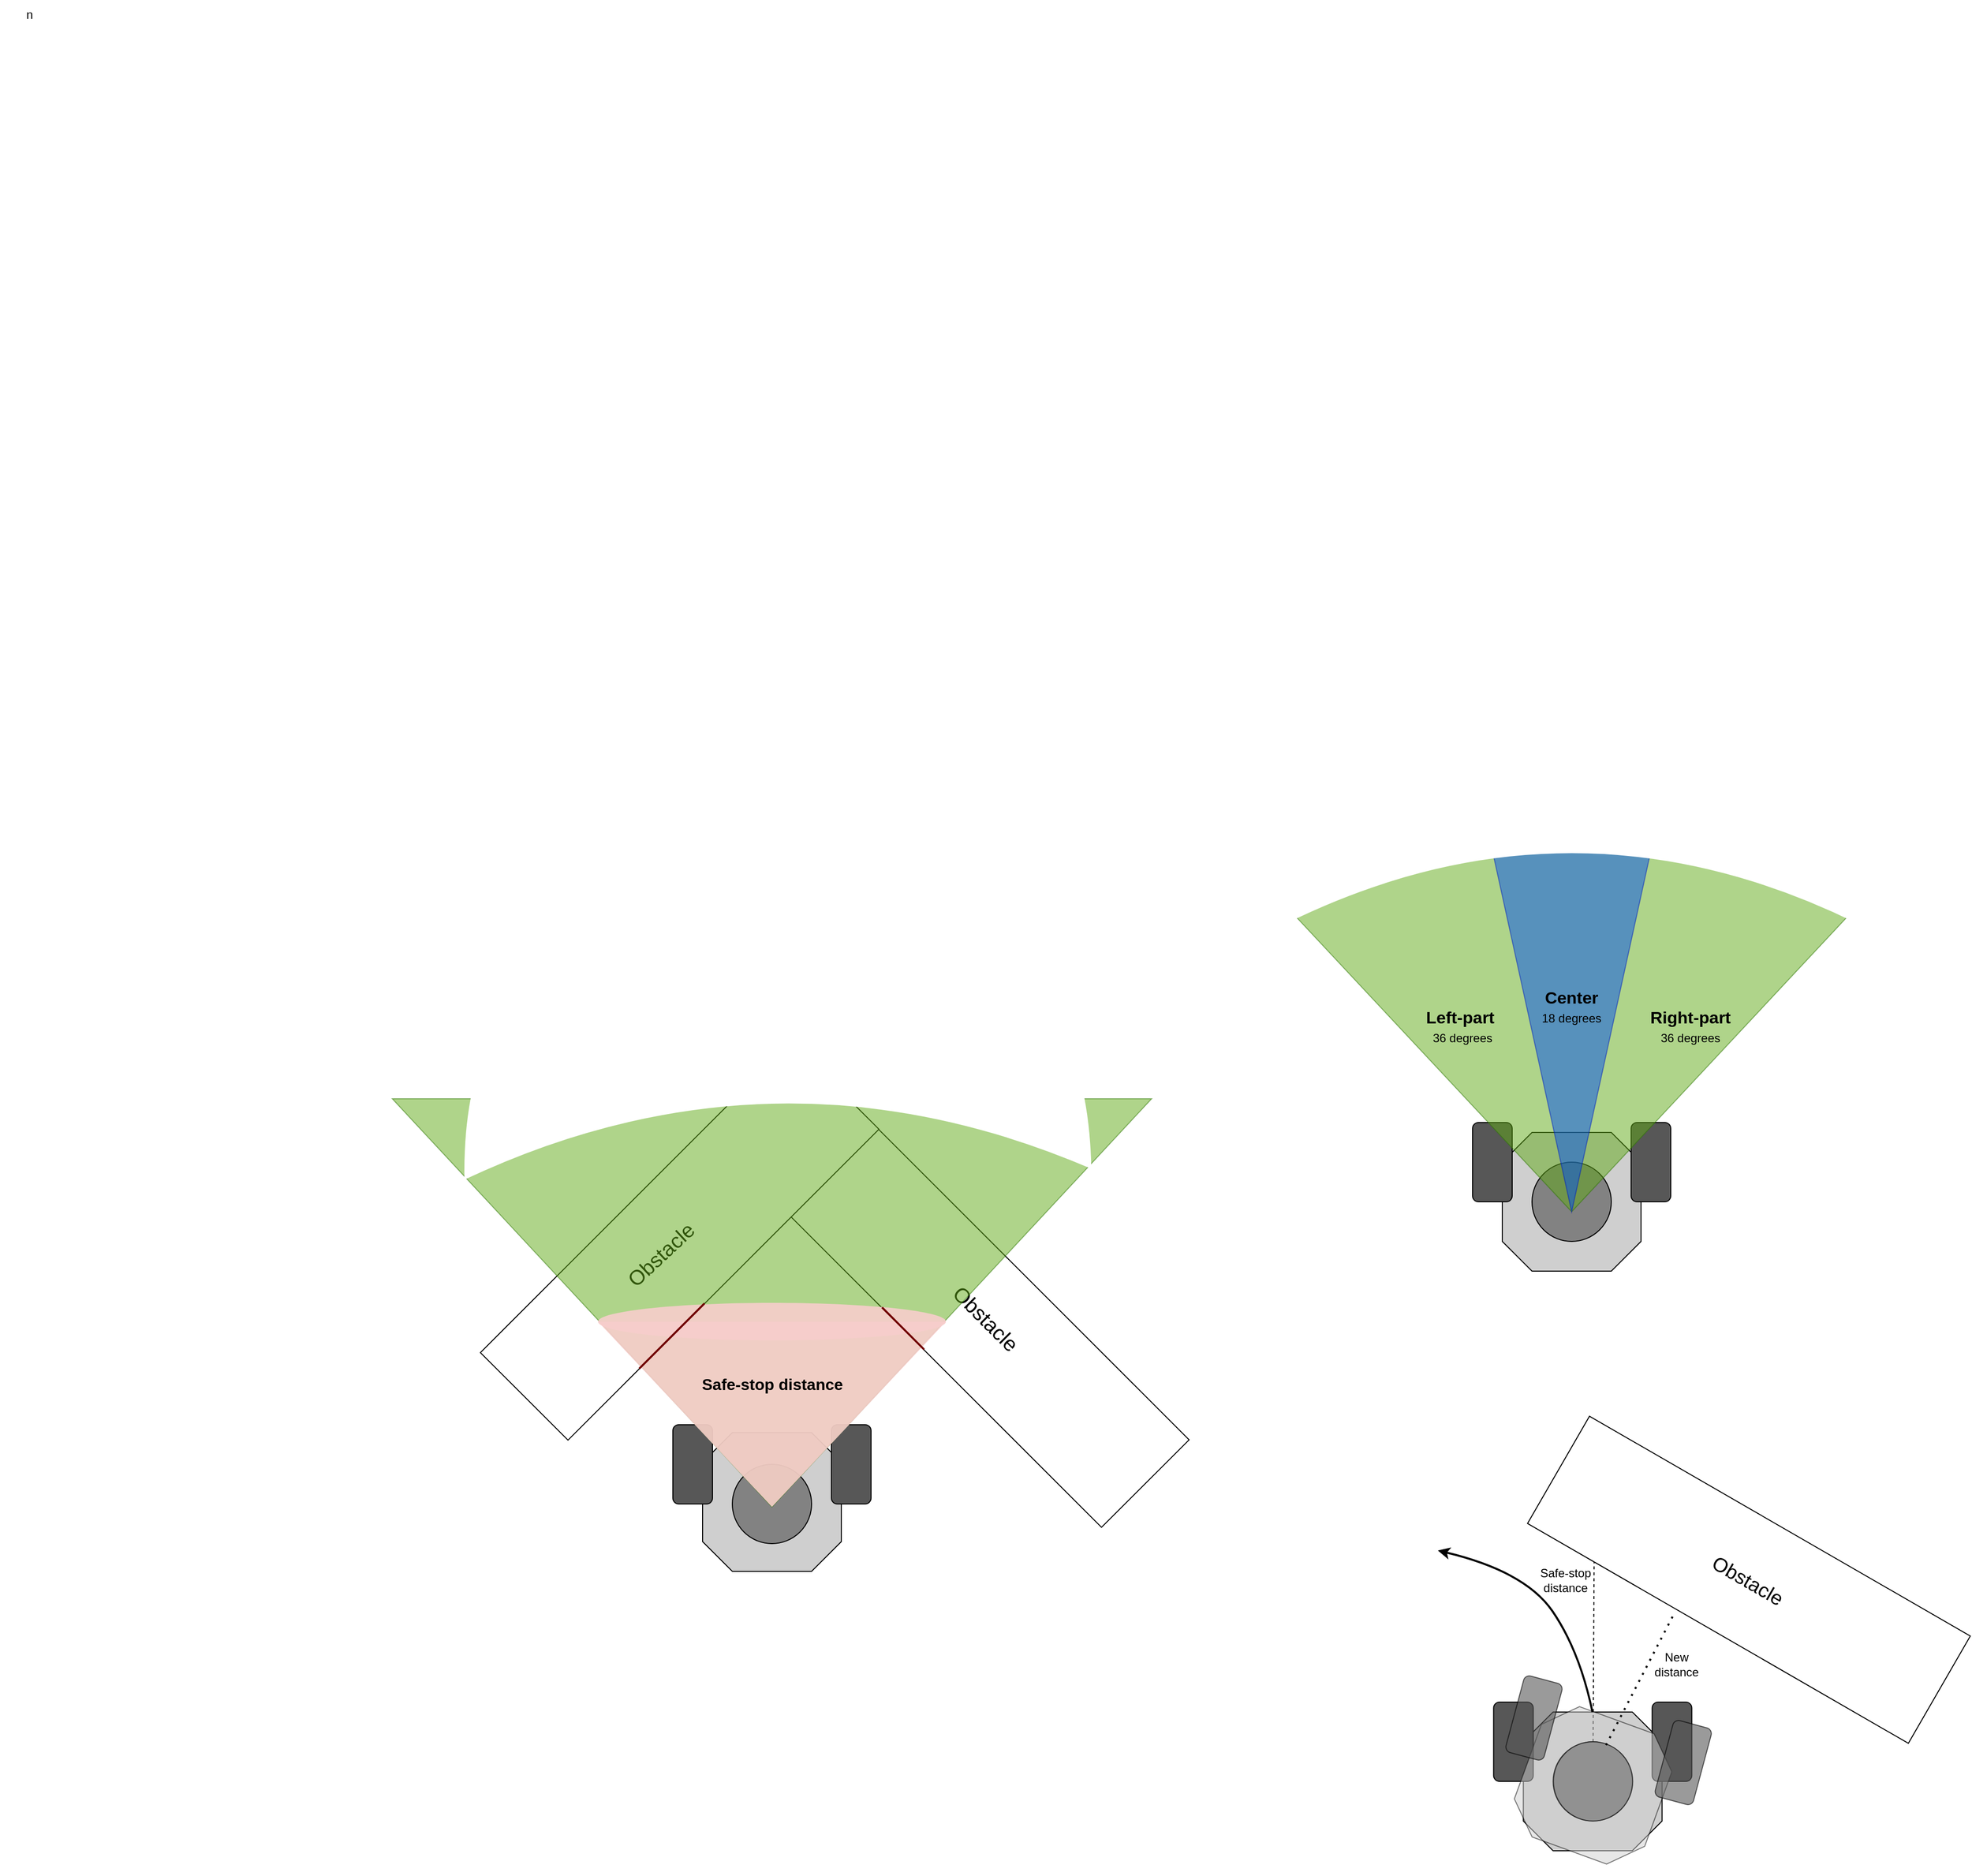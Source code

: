 <mxfile version="24.4.8" type="github">
  <diagram name="Side-1" id="J0cBlXirwlry2B98NUKX">
    <mxGraphModel dx="2607" dy="1811" grid="0" gridSize="10" guides="1" tooltips="1" connect="1" arrows="1" fold="1" page="1" pageScale="1" pageWidth="827" pageHeight="1169" math="0" shadow="0">
      <root>
        <mxCell id="0" />
        <mxCell id="1" parent="0" />
        <mxCell id="xDzW5aQ5iaUPKfNIUFmu-38" value="" style="whiteSpace=wrap;html=1;shape=mxgraph.basic.octagon2;align=center;verticalAlign=middle;dx=15;fillColor=#CFCFCF;" parent="1" vertex="1">
          <mxGeometry x="-487" y="593" width="140" height="140" as="geometry" />
        </mxCell>
        <mxCell id="xDzW5aQ5iaUPKfNIUFmu-39" value="" style="rounded=1;whiteSpace=wrap;html=1;rotation=90;fillColor=#575757;" parent="1" vertex="1">
          <mxGeometry x="-537" y="605" width="80" height="40" as="geometry" />
        </mxCell>
        <mxCell id="xDzW5aQ5iaUPKfNIUFmu-40" value="" style="rounded=1;whiteSpace=wrap;html=1;rotation=90;fillColor=#575757;" parent="1" vertex="1">
          <mxGeometry x="-377" y="605" width="80" height="40" as="geometry" />
        </mxCell>
        <mxCell id="xDzW5aQ5iaUPKfNIUFmu-41" value="" style="ellipse;whiteSpace=wrap;html=1;aspect=fixed;fillColor=#828282;" parent="1" vertex="1">
          <mxGeometry x="-457" y="625" width="80" height="80" as="geometry" />
        </mxCell>
        <mxCell id="xDzW5aQ5iaUPKfNIUFmu-1" value="" style="whiteSpace=wrap;html=1;shape=mxgraph.basic.octagon2;align=center;verticalAlign=middle;dx=15;fillColor=#CFCFCF;" parent="1" vertex="1">
          <mxGeometry x="320" y="290" width="140" height="140" as="geometry" />
        </mxCell>
        <mxCell id="xDzW5aQ5iaUPKfNIUFmu-3" value="" style="rounded=1;whiteSpace=wrap;html=1;rotation=90;fillColor=#575757;" parent="1" vertex="1">
          <mxGeometry x="270" y="300" width="80" height="40" as="geometry" />
        </mxCell>
        <mxCell id="xDzW5aQ5iaUPKfNIUFmu-4" value="" style="rounded=1;whiteSpace=wrap;html=1;rotation=90;fillColor=#575757;" parent="1" vertex="1">
          <mxGeometry x="430" y="300" width="80" height="40" as="geometry" />
        </mxCell>
        <mxCell id="xDzW5aQ5iaUPKfNIUFmu-5" value="" style="ellipse;whiteSpace=wrap;html=1;aspect=fixed;fillColor=#828282;" parent="1" vertex="1">
          <mxGeometry x="350" y="320" width="80" height="80" as="geometry" />
        </mxCell>
        <mxCell id="xDzW5aQ5iaUPKfNIUFmu-8" value="" style="verticalLabelPosition=bottom;verticalAlign=top;html=1;shape=mxgraph.basic.acute_triangle;dx=0.5;rotation=-180;fillColor=#60a917;fontColor=#ffffff;strokeColor=#2D7600;opacity=50;" parent="1" vertex="1">
          <mxGeometry x="6.87" y="-40" width="766.25" height="410" as="geometry" />
        </mxCell>
        <mxCell id="xDzW5aQ5iaUPKfNIUFmu-9" value="" style="verticalLabelPosition=bottom;verticalAlign=top;html=1;shape=mxgraph.basic.acute_triangle;dx=0.5;rotation=-180;fillColor=#0050ef;fontColor=#ffffff;strokeColor=#001DBC;opacity=50;" parent="1" vertex="1">
          <mxGeometry x="300" y="-40" width="180" height="410" as="geometry" />
        </mxCell>
        <mxCell id="xDzW5aQ5iaUPKfNIUFmu-10" value="&lt;b&gt;&lt;font style=&quot;font-size: 17px;&quot;&gt;Left-part&amp;nbsp;&lt;/font&gt;&lt;/b&gt;" style="text;html=1;align=center;verticalAlign=middle;whiteSpace=wrap;rounded=0;" parent="1" vertex="1">
          <mxGeometry x="230" y="160" width="100" height="30" as="geometry" />
        </mxCell>
        <mxCell id="xDzW5aQ5iaUPKfNIUFmu-11" value="&lt;b&gt;&lt;font style=&quot;font-size: 17px;&quot;&gt;Right-part&lt;/font&gt;&lt;/b&gt;" style="text;html=1;align=center;verticalAlign=middle;whiteSpace=wrap;rounded=0;" parent="1" vertex="1">
          <mxGeometry x="460" y="160" width="100" height="30" as="geometry" />
        </mxCell>
        <mxCell id="xDzW5aQ5iaUPKfNIUFmu-12" value="&lt;b&gt;&lt;font style=&quot;font-size: 17px;&quot;&gt;Center&lt;/font&gt;&lt;/b&gt;" style="text;html=1;align=center;verticalAlign=middle;whiteSpace=wrap;rounded=0;" parent="1" vertex="1">
          <mxGeometry x="339.99" y="140" width="100" height="30" as="geometry" />
        </mxCell>
        <mxCell id="xDzW5aQ5iaUPKfNIUFmu-13" value="" style="shape=xor;whiteSpace=wrap;html=1;rotation=-90;strokeColor=none;" parent="1" vertex="1">
          <mxGeometry x="248.74" y="-350" width="282.5" height="575" as="geometry" />
        </mxCell>
        <mxCell id="xDzW5aQ5iaUPKfNIUFmu-15" value="" style="whiteSpace=wrap;html=1;aspect=fixed;strokeColor=none;" parent="1" vertex="1">
          <mxGeometry y="-50" width="120" height="120" as="geometry" />
        </mxCell>
        <mxCell id="xDzW5aQ5iaUPKfNIUFmu-16" value="" style="whiteSpace=wrap;html=1;aspect=fixed;strokeColor=none;" parent="1" vertex="1">
          <mxGeometry x="660" y="-50" width="120" height="120" as="geometry" />
        </mxCell>
        <mxCell id="xDzW5aQ5iaUPKfNIUFmu-17" value="18 degrees" style="text;html=1;align=center;verticalAlign=middle;whiteSpace=wrap;rounded=0;" parent="1" vertex="1">
          <mxGeometry x="354.99" y="160" width="70" height="30" as="geometry" />
        </mxCell>
        <mxCell id="xDzW5aQ5iaUPKfNIUFmu-18" value="36 degrees" style="text;html=1;align=center;verticalAlign=middle;whiteSpace=wrap;rounded=0;" parent="1" vertex="1">
          <mxGeometry x="245" y="180" width="70" height="30" as="geometry" />
        </mxCell>
        <mxCell id="xDzW5aQ5iaUPKfNIUFmu-19" value="36 degrees" style="text;html=1;align=center;verticalAlign=middle;whiteSpace=wrap;rounded=0;" parent="1" vertex="1">
          <mxGeometry x="475" y="180" width="70" height="30" as="geometry" />
        </mxCell>
        <mxCell id="xDzW5aQ5iaUPKfNIUFmu-20" value="" style="whiteSpace=wrap;html=1;shape=mxgraph.basic.octagon2;align=center;verticalAlign=middle;dx=15;fillColor=#CFCFCF;" parent="1" vertex="1">
          <mxGeometry x="341.24" y="875" width="140" height="140" as="geometry" />
        </mxCell>
        <mxCell id="xDzW5aQ5iaUPKfNIUFmu-21" value="" style="rounded=1;whiteSpace=wrap;html=1;rotation=90;fillColor=#575757;" parent="1" vertex="1">
          <mxGeometry x="291.24" y="885" width="80" height="40" as="geometry" />
        </mxCell>
        <mxCell id="xDzW5aQ5iaUPKfNIUFmu-22" value="" style="rounded=1;whiteSpace=wrap;html=1;rotation=90;fillColor=#575757;" parent="1" vertex="1">
          <mxGeometry x="451.24" y="885" width="80" height="40" as="geometry" />
        </mxCell>
        <mxCell id="xDzW5aQ5iaUPKfNIUFmu-23" value="" style="ellipse;whiteSpace=wrap;html=1;aspect=fixed;fillColor=#828282;" parent="1" vertex="1">
          <mxGeometry x="371.24" y="905" width="80" height="80" as="geometry" />
        </mxCell>
        <mxCell id="xDzW5aQ5iaUPKfNIUFmu-24" value="" style="rounded=0;whiteSpace=wrap;html=1;rotation=30;" parent="1" vertex="1">
          <mxGeometry x="347" y="679" width="443.76" height="125" as="geometry" />
        </mxCell>
        <mxCell id="xDzW5aQ5iaUPKfNIUFmu-25" value="Obstacle" style="text;html=1;align=center;verticalAlign=middle;whiteSpace=wrap;rounded=0;rotation=30;fontSize=20;" parent="1" vertex="1">
          <mxGeometry x="522.38" y="726.5" width="93" height="30" as="geometry" />
        </mxCell>
        <mxCell id="xDzW5aQ5iaUPKfNIUFmu-26" value="" style="endArrow=none;dashed=1;html=1;rounded=0;exitX=0.5;exitY=0;exitDx=0;exitDy=0;entryX=0.175;entryY=1.001;entryDx=0;entryDy=0;entryPerimeter=0;" parent="1" source="xDzW5aQ5iaUPKfNIUFmu-31" target="xDzW5aQ5iaUPKfNIUFmu-24" edge="1">
          <mxGeometry width="50" height="50" relative="1" as="geometry">
            <mxPoint x="382" y="883" as="sourcePoint" />
            <mxPoint x="411" y="716" as="targetPoint" />
          </mxGeometry>
        </mxCell>
        <mxCell id="xDzW5aQ5iaUPKfNIUFmu-27" value="Safe-stop&lt;div&gt;distance&lt;/div&gt;" style="text;html=1;align=center;verticalAlign=middle;whiteSpace=wrap;rounded=0;" parent="1" vertex="1">
          <mxGeometry x="354" y="726.5" width="60" height="30" as="geometry" />
        </mxCell>
        <mxCell id="xDzW5aQ5iaUPKfNIUFmu-54" value="" style="whiteSpace=wrap;html=1;aspect=fixed;rotation=38;strokeColor=none;" parent="1" vertex="1">
          <mxGeometry x="-360" y="45" width="417" height="417" as="geometry" />
        </mxCell>
        <mxCell id="xDzW5aQ5iaUPKfNIUFmu-28" value="" style="whiteSpace=wrap;html=1;shape=mxgraph.basic.octagon2;align=center;verticalAlign=middle;dx=15;fillColor=#CFCFCF;rotation=20;opacity=50;" parent="1" vertex="1">
          <mxGeometry x="341.62" y="879" width="140" height="140" as="geometry" />
        </mxCell>
        <mxCell id="xDzW5aQ5iaUPKfNIUFmu-42" value="" style="rounded=0;whiteSpace=wrap;html=1;rotation=45;" parent="1" vertex="1">
          <mxGeometry x="-419" y="425" width="443.76" height="125" as="geometry" />
        </mxCell>
        <mxCell id="xDzW5aQ5iaUPKfNIUFmu-29" value="" style="rounded=1;whiteSpace=wrap;html=1;rotation=105;fillColor=#575757;opacity=60;" parent="1" vertex="1">
          <mxGeometry x="312" y="861" width="80" height="40" as="geometry" />
        </mxCell>
        <mxCell id="xDzW5aQ5iaUPKfNIUFmu-30" value="" style="rounded=1;whiteSpace=wrap;html=1;rotation=105;fillColor=#575757;opacity=60;" parent="1" vertex="1">
          <mxGeometry x="462.62" y="906" width="80" height="40" as="geometry" />
        </mxCell>
        <mxCell id="xDzW5aQ5iaUPKfNIUFmu-31" value="" style="ellipse;whiteSpace=wrap;html=1;aspect=fixed;fillColor=#828282;opacity=60;" parent="1" vertex="1">
          <mxGeometry x="371.62" y="905" width="80" height="80" as="geometry" />
        </mxCell>
        <mxCell id="xDzW5aQ5iaUPKfNIUFmu-33" value="" style="endArrow=none;dashed=1;html=1;dashPattern=1 3;strokeWidth=2;rounded=0;entryX=0.391;entryY=1.02;entryDx=0;entryDy=0;entryPerimeter=0;exitX=0.663;exitY=0.042;exitDx=0;exitDy=0;exitPerimeter=0;" parent="1" source="xDzW5aQ5iaUPKfNIUFmu-31" target="xDzW5aQ5iaUPKfNIUFmu-24" edge="1">
          <mxGeometry width="50" height="50" relative="1" as="geometry">
            <mxPoint x="382" y="929" as="sourcePoint" />
            <mxPoint x="432" y="879" as="targetPoint" />
          </mxGeometry>
        </mxCell>
        <mxCell id="xDzW5aQ5iaUPKfNIUFmu-34" value="New distance" style="text;html=1;align=center;verticalAlign=middle;whiteSpace=wrap;rounded=0;" parent="1" vertex="1">
          <mxGeometry x="466" y="812" width="60" height="30" as="geometry" />
        </mxCell>
        <mxCell id="xDzW5aQ5iaUPKfNIUFmu-35" value="" style="curved=1;endArrow=classic;html=1;rounded=0;strokeWidth=2;" parent="1" edge="1">
          <mxGeometry width="50" height="50" relative="1" as="geometry">
            <mxPoint x="411" y="875" as="sourcePoint" />
            <mxPoint x="255" y="712" as="targetPoint" />
            <Array as="points">
              <mxPoint x="398" y="813" />
              <mxPoint x="343" y="733" />
            </Array>
          </mxGeometry>
        </mxCell>
        <mxCell id="xDzW5aQ5iaUPKfNIUFmu-53" value="" style="whiteSpace=wrap;html=1;aspect=fixed;rotation=38;strokeColor=none;" parent="1" vertex="1">
          <mxGeometry x="-901" y="89" width="417" height="417" as="geometry" />
        </mxCell>
        <mxCell id="xDzW5aQ5iaUPKfNIUFmu-45" value="" style="rounded=0;whiteSpace=wrap;html=1;rotation=-225;" parent="1" vertex="1">
          <mxGeometry x="-732" y="337" width="443.76" height="125" as="geometry" />
        </mxCell>
        <mxCell id="xDzW5aQ5iaUPKfNIUFmu-47" value="Obstacle" style="text;html=1;align=center;verticalAlign=middle;whiteSpace=wrap;rounded=0;fontSize=21;rotation=-43;" parent="1" vertex="1">
          <mxGeometry x="-577" y="388" width="95" height="49" as="geometry" />
        </mxCell>
        <mxCell id="xDzW5aQ5iaUPKfNIUFmu-46" value="Obstacle" style="text;html=1;align=center;verticalAlign=middle;whiteSpace=wrap;rounded=0;fontSize=21;rotation=45;" parent="1" vertex="1">
          <mxGeometry x="-248" y="453" width="95" height="49" as="geometry" />
        </mxCell>
        <mxCell id="xDzW5aQ5iaUPKfNIUFmu-48" value="" style="verticalLabelPosition=bottom;verticalAlign=top;html=1;shape=mxgraph.basic.acute_triangle;dx=0.5;rotation=-180;fillColor=#60a917;fontColor=#ffffff;strokeColor=#2D7600;opacity=50;" parent="1" vertex="1">
          <mxGeometry x="-800.12" y="256" width="766.25" height="412" as="geometry" />
        </mxCell>
        <mxCell id="xDzW5aQ5iaUPKfNIUFmu-49" value="" style="verticalLabelPosition=bottom;verticalAlign=top;html=1;shape=mxgraph.basic.cone;rotation=-180;strokeColor=none;fillColor=#f8cecc;opacity=90;" parent="1" vertex="1">
          <mxGeometry x="-592.5" y="462" width="351" height="206" as="geometry" />
        </mxCell>
        <mxCell id="xDzW5aQ5iaUPKfNIUFmu-50" value="&lt;font style=&quot;font-size: 16px;&quot;&gt;&lt;b&gt;Safe-stop distance&lt;/b&gt;&lt;/font&gt;" style="text;html=1;align=center;verticalAlign=middle;resizable=0;points=[];autosize=1;strokeColor=none;fillColor=none;" parent="1" vertex="1">
          <mxGeometry x="-497" y="528" width="160" height="31" as="geometry" />
        </mxCell>
        <mxCell id="xDzW5aQ5iaUPKfNIUFmu-55" value="" style="shape=xor;whiteSpace=wrap;html=1;rotation=-91;strokeColor=none;" parent="1" vertex="1">
          <mxGeometry x="-556" y="-126.65" width="285" height="632.65" as="geometry" />
        </mxCell>
        <mxCell id="xDzW5aQ5iaUPKfNIUFmu-51" value="" style="line;strokeWidth=2;direction=south;html=1;rotation=45;fillColor=#a20025;fontColor=#ffffff;strokeColor=#6F0000;" parent="1" vertex="1">
          <mxGeometry x="-523" y="449" width="10" height="93" as="geometry" />
        </mxCell>
        <mxCell id="xDzW5aQ5iaUPKfNIUFmu-52" value="" style="line;strokeWidth=2;direction=south;html=1;rotation=135;fillColor=#a20025;fontColor=#ffffff;strokeColor=#6F0000;" parent="1" vertex="1">
          <mxGeometry x="-289.67" y="457.83" width="10" height="60" as="geometry" />
        </mxCell>
        <mxCell id="rtt5cAfEJn4Ebn6ZX2Z2-1" value="n" style="text;strokeColor=none;align=center;fillColor=none;html=1;verticalAlign=middle;whiteSpace=wrap;rounded=0;" vertex="1" parent="1">
          <mxGeometry x="-1196" y="-853" width="60" height="30" as="geometry" />
        </mxCell>
      </root>
    </mxGraphModel>
  </diagram>
</mxfile>
